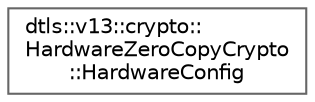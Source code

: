 digraph "Graphical Class Hierarchy"
{
 // LATEX_PDF_SIZE
  bgcolor="transparent";
  edge [fontname=Helvetica,fontsize=10,labelfontname=Helvetica,labelfontsize=10];
  node [fontname=Helvetica,fontsize=10,shape=box,height=0.2,width=0.4];
  rankdir="LR";
  Node0 [id="Node000000",label="dtls::v13::crypto::\lHardwareZeroCopyCrypto\l::HardwareConfig",height=0.2,width=0.4,color="grey40", fillcolor="white", style="filled",URL="$structdtls_1_1v13_1_1crypto_1_1HardwareZeroCopyCrypto_1_1HardwareConfig.html",tooltip="Configuration for hardware operations."];
}
